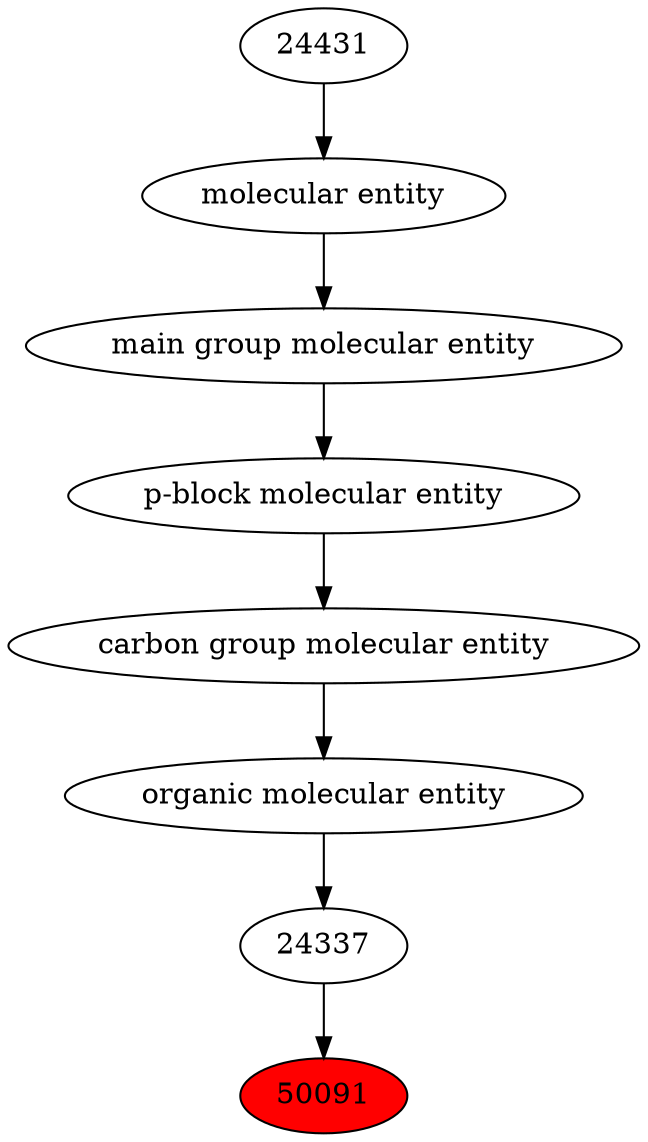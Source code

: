 digraph tree{ 
50091 [label="50091" fillcolor=red style=filled]
24337 -> 50091
24337 [label="24337"]
50860 -> 24337
50860 [label="organic molecular entity"]
33582 -> 50860
33582 [label="carbon group molecular entity"]
33675 -> 33582
33675 [label="p-block molecular entity"]
33579 -> 33675
33579 [label="main group molecular entity"]
23367 -> 33579
23367 [label="molecular entity"]
24431 -> 23367
24431 [label="24431"]
}
